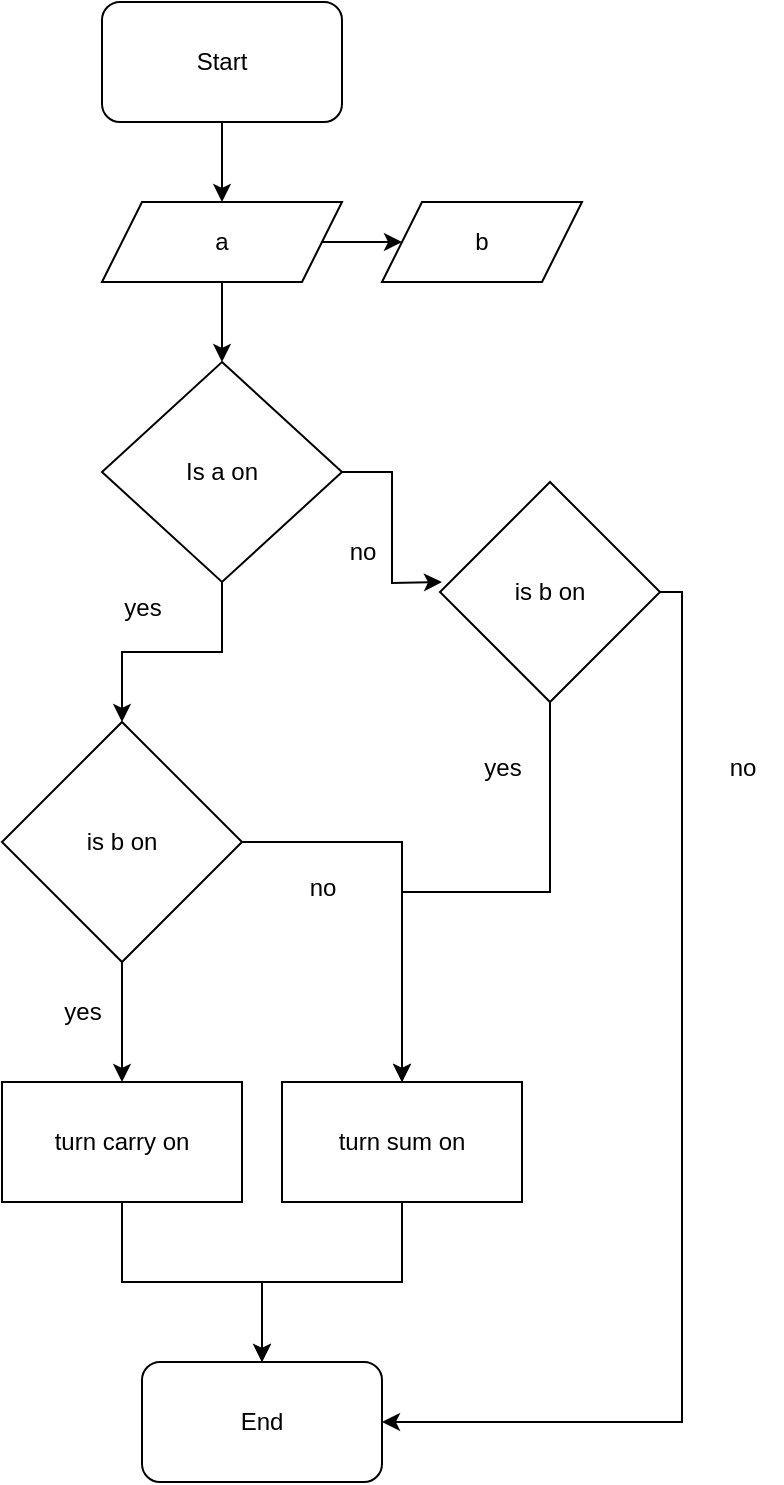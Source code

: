 <mxfile version="23.1.5" type="device">
  <diagram id="C5RBs43oDa-KdzZeNtuy" name="Page-1">
    <mxGraphModel dx="714" dy="843" grid="1" gridSize="10" guides="1" tooltips="1" connect="1" arrows="1" fold="1" page="1" pageScale="1" pageWidth="827" pageHeight="1169" math="0" shadow="0">
      <root>
        <mxCell id="WIyWlLk6GJQsqaUBKTNV-0" />
        <mxCell id="WIyWlLk6GJQsqaUBKTNV-1" parent="WIyWlLk6GJQsqaUBKTNV-0" />
        <mxCell id="_t1NfkofJrGaUivoqHSv-5" style="edgeStyle=orthogonalEdgeStyle;rounded=0;orthogonalLoop=1;jettySize=auto;html=1;exitX=0.5;exitY=1;exitDx=0;exitDy=0;entryX=0.5;entryY=0;entryDx=0;entryDy=0;" edge="1" parent="WIyWlLk6GJQsqaUBKTNV-1" source="_t1NfkofJrGaUivoqHSv-0" target="_t1NfkofJrGaUivoqHSv-2">
          <mxGeometry relative="1" as="geometry" />
        </mxCell>
        <mxCell id="_t1NfkofJrGaUivoqHSv-0" value="Start" style="rounded=1;whiteSpace=wrap;html=1;" vertex="1" parent="WIyWlLk6GJQsqaUBKTNV-1">
          <mxGeometry x="190" y="30" width="120" height="60" as="geometry" />
        </mxCell>
        <mxCell id="_t1NfkofJrGaUivoqHSv-8" style="edgeStyle=orthogonalEdgeStyle;rounded=0;orthogonalLoop=1;jettySize=auto;html=1;entryX=0.5;entryY=0;entryDx=0;entryDy=0;" edge="1" parent="WIyWlLk6GJQsqaUBKTNV-1" source="_t1NfkofJrGaUivoqHSv-1" target="_t1NfkofJrGaUivoqHSv-7">
          <mxGeometry relative="1" as="geometry" />
        </mxCell>
        <mxCell id="_t1NfkofJrGaUivoqHSv-15" style="edgeStyle=orthogonalEdgeStyle;rounded=0;orthogonalLoop=1;jettySize=auto;html=1;" edge="1" parent="WIyWlLk6GJQsqaUBKTNV-1" source="_t1NfkofJrGaUivoqHSv-1">
          <mxGeometry relative="1" as="geometry">
            <mxPoint x="360" y="320" as="targetPoint" />
          </mxGeometry>
        </mxCell>
        <mxCell id="_t1NfkofJrGaUivoqHSv-1" value="Is a on" style="rhombus;whiteSpace=wrap;html=1;" vertex="1" parent="WIyWlLk6GJQsqaUBKTNV-1">
          <mxGeometry x="190" y="210" width="120" height="110" as="geometry" />
        </mxCell>
        <mxCell id="_t1NfkofJrGaUivoqHSv-4" style="edgeStyle=orthogonalEdgeStyle;rounded=0;orthogonalLoop=1;jettySize=auto;html=1;exitX=1;exitY=0.5;exitDx=0;exitDy=0;" edge="1" parent="WIyWlLk6GJQsqaUBKTNV-1" source="_t1NfkofJrGaUivoqHSv-2" target="_t1NfkofJrGaUivoqHSv-3">
          <mxGeometry relative="1" as="geometry" />
        </mxCell>
        <mxCell id="_t1NfkofJrGaUivoqHSv-6" style="edgeStyle=orthogonalEdgeStyle;rounded=0;orthogonalLoop=1;jettySize=auto;html=1;" edge="1" parent="WIyWlLk6GJQsqaUBKTNV-1" source="_t1NfkofJrGaUivoqHSv-2">
          <mxGeometry relative="1" as="geometry">
            <mxPoint x="250" y="210" as="targetPoint" />
          </mxGeometry>
        </mxCell>
        <mxCell id="_t1NfkofJrGaUivoqHSv-2" value="a" style="shape=parallelogram;perimeter=parallelogramPerimeter;whiteSpace=wrap;html=1;fixedSize=1;" vertex="1" parent="WIyWlLk6GJQsqaUBKTNV-1">
          <mxGeometry x="190" y="130" width="120" height="40" as="geometry" />
        </mxCell>
        <mxCell id="_t1NfkofJrGaUivoqHSv-3" value="b" style="shape=parallelogram;perimeter=parallelogramPerimeter;whiteSpace=wrap;html=1;fixedSize=1;" vertex="1" parent="WIyWlLk6GJQsqaUBKTNV-1">
          <mxGeometry x="330" y="130" width="100" height="40" as="geometry" />
        </mxCell>
        <mxCell id="_t1NfkofJrGaUivoqHSv-11" style="edgeStyle=orthogonalEdgeStyle;rounded=0;orthogonalLoop=1;jettySize=auto;html=1;entryX=0.5;entryY=0;entryDx=0;entryDy=0;" edge="1" parent="WIyWlLk6GJQsqaUBKTNV-1" source="_t1NfkofJrGaUivoqHSv-7" target="_t1NfkofJrGaUivoqHSv-10">
          <mxGeometry relative="1" as="geometry" />
        </mxCell>
        <mxCell id="_t1NfkofJrGaUivoqHSv-22" style="edgeStyle=orthogonalEdgeStyle;rounded=0;orthogonalLoop=1;jettySize=auto;html=1;entryX=0.5;entryY=0;entryDx=0;entryDy=0;" edge="1" parent="WIyWlLk6GJQsqaUBKTNV-1" source="_t1NfkofJrGaUivoqHSv-7" target="_t1NfkofJrGaUivoqHSv-21">
          <mxGeometry relative="1" as="geometry" />
        </mxCell>
        <mxCell id="_t1NfkofJrGaUivoqHSv-7" value="is b on" style="rhombus;whiteSpace=wrap;html=1;" vertex="1" parent="WIyWlLk6GJQsqaUBKTNV-1">
          <mxGeometry x="140" y="390" width="120" height="120" as="geometry" />
        </mxCell>
        <mxCell id="_t1NfkofJrGaUivoqHSv-9" value="yes" style="text;html=1;align=center;verticalAlign=middle;resizable=0;points=[];autosize=1;strokeColor=none;fillColor=none;" vertex="1" parent="WIyWlLk6GJQsqaUBKTNV-1">
          <mxGeometry x="190" y="318" width="40" height="30" as="geometry" />
        </mxCell>
        <mxCell id="_t1NfkofJrGaUivoqHSv-29" style="edgeStyle=orthogonalEdgeStyle;rounded=0;orthogonalLoop=1;jettySize=auto;html=1;" edge="1" parent="WIyWlLk6GJQsqaUBKTNV-1" source="_t1NfkofJrGaUivoqHSv-10" target="_t1NfkofJrGaUivoqHSv-26">
          <mxGeometry relative="1" as="geometry" />
        </mxCell>
        <mxCell id="_t1NfkofJrGaUivoqHSv-10" value="turn carry on" style="whiteSpace=wrap;html=1;" vertex="1" parent="WIyWlLk6GJQsqaUBKTNV-1">
          <mxGeometry x="140" y="570" width="120" height="60" as="geometry" />
        </mxCell>
        <mxCell id="_t1NfkofJrGaUivoqHSv-12" value="yes" style="text;html=1;align=center;verticalAlign=middle;resizable=0;points=[];autosize=1;strokeColor=none;fillColor=none;" vertex="1" parent="WIyWlLk6GJQsqaUBKTNV-1">
          <mxGeometry x="160" y="520" width="40" height="30" as="geometry" />
        </mxCell>
        <mxCell id="_t1NfkofJrGaUivoqHSv-24" style="edgeStyle=orthogonalEdgeStyle;rounded=0;orthogonalLoop=1;jettySize=auto;html=1;entryX=0.5;entryY=0;entryDx=0;entryDy=0;" edge="1" parent="WIyWlLk6GJQsqaUBKTNV-1" source="_t1NfkofJrGaUivoqHSv-16" target="_t1NfkofJrGaUivoqHSv-21">
          <mxGeometry relative="1" as="geometry" />
        </mxCell>
        <mxCell id="_t1NfkofJrGaUivoqHSv-27" style="edgeStyle=orthogonalEdgeStyle;rounded=0;orthogonalLoop=1;jettySize=auto;html=1;" edge="1" parent="WIyWlLk6GJQsqaUBKTNV-1" source="_t1NfkofJrGaUivoqHSv-16" target="_t1NfkofJrGaUivoqHSv-26">
          <mxGeometry relative="1" as="geometry">
            <Array as="points">
              <mxPoint x="480" y="325" />
              <mxPoint x="480" y="740" />
            </Array>
          </mxGeometry>
        </mxCell>
        <mxCell id="_t1NfkofJrGaUivoqHSv-16" value="is b on" style="rhombus;whiteSpace=wrap;html=1;" vertex="1" parent="WIyWlLk6GJQsqaUBKTNV-1">
          <mxGeometry x="359" y="270" width="110" height="110" as="geometry" />
        </mxCell>
        <mxCell id="_t1NfkofJrGaUivoqHSv-17" value="no" style="text;html=1;align=center;verticalAlign=middle;resizable=0;points=[];autosize=1;strokeColor=none;fillColor=none;" vertex="1" parent="WIyWlLk6GJQsqaUBKTNV-1">
          <mxGeometry x="300" y="290" width="40" height="30" as="geometry" />
        </mxCell>
        <mxCell id="_t1NfkofJrGaUivoqHSv-30" style="edgeStyle=orthogonalEdgeStyle;rounded=0;orthogonalLoop=1;jettySize=auto;html=1;entryX=0.5;entryY=0;entryDx=0;entryDy=0;" edge="1" parent="WIyWlLk6GJQsqaUBKTNV-1" source="_t1NfkofJrGaUivoqHSv-21" target="_t1NfkofJrGaUivoqHSv-26">
          <mxGeometry relative="1" as="geometry" />
        </mxCell>
        <mxCell id="_t1NfkofJrGaUivoqHSv-21" value="turn sum on" style="whiteSpace=wrap;html=1;" vertex="1" parent="WIyWlLk6GJQsqaUBKTNV-1">
          <mxGeometry x="280" y="570" width="120" height="60" as="geometry" />
        </mxCell>
        <mxCell id="_t1NfkofJrGaUivoqHSv-23" value="no" style="text;html=1;align=center;verticalAlign=middle;resizable=0;points=[];autosize=1;strokeColor=none;fillColor=none;" vertex="1" parent="WIyWlLk6GJQsqaUBKTNV-1">
          <mxGeometry x="280" y="458" width="40" height="30" as="geometry" />
        </mxCell>
        <mxCell id="_t1NfkofJrGaUivoqHSv-25" value="yes" style="text;html=1;align=center;verticalAlign=middle;resizable=0;points=[];autosize=1;strokeColor=none;fillColor=none;" vertex="1" parent="WIyWlLk6GJQsqaUBKTNV-1">
          <mxGeometry x="370" y="398" width="40" height="30" as="geometry" />
        </mxCell>
        <mxCell id="_t1NfkofJrGaUivoqHSv-26" value="End" style="rounded=1;whiteSpace=wrap;html=1;" vertex="1" parent="WIyWlLk6GJQsqaUBKTNV-1">
          <mxGeometry x="210" y="710" width="120" height="60" as="geometry" />
        </mxCell>
        <mxCell id="_t1NfkofJrGaUivoqHSv-28" value="no" style="text;html=1;align=center;verticalAlign=middle;resizable=0;points=[];autosize=1;strokeColor=none;fillColor=none;" vertex="1" parent="WIyWlLk6GJQsqaUBKTNV-1">
          <mxGeometry x="490" y="398" width="40" height="30" as="geometry" />
        </mxCell>
      </root>
    </mxGraphModel>
  </diagram>
</mxfile>
